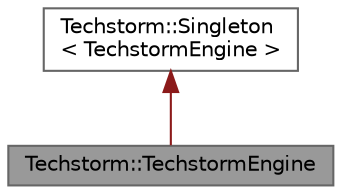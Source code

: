 digraph "Techstorm::TechstormEngine"
{
 // LATEX_PDF_SIZE
  bgcolor="transparent";
  edge [fontname=Helvetica,fontsize=10,labelfontname=Helvetica,labelfontsize=10];
  node [fontname=Helvetica,fontsize=10,shape=box,height=0.2,width=0.4];
  Node1 [id="Node000001",label="Techstorm::TechstormEngine",height=0.2,width=0.4,color="gray40", fillcolor="grey60", style="filled", fontcolor="black",tooltip=" "];
  Node2 -> Node1 [id="edge1_Node000001_Node000002",dir="back",color="firebrick4",style="solid",tooltip=" "];
  Node2 [id="Node000002",label="Techstorm::Singleton\l\< TechstormEngine \>",height=0.2,width=0.4,color="gray40", fillcolor="white", style="filled",URL="$d5/d55/class_techstorm_1_1_singleton.html",tooltip=" "];
}
